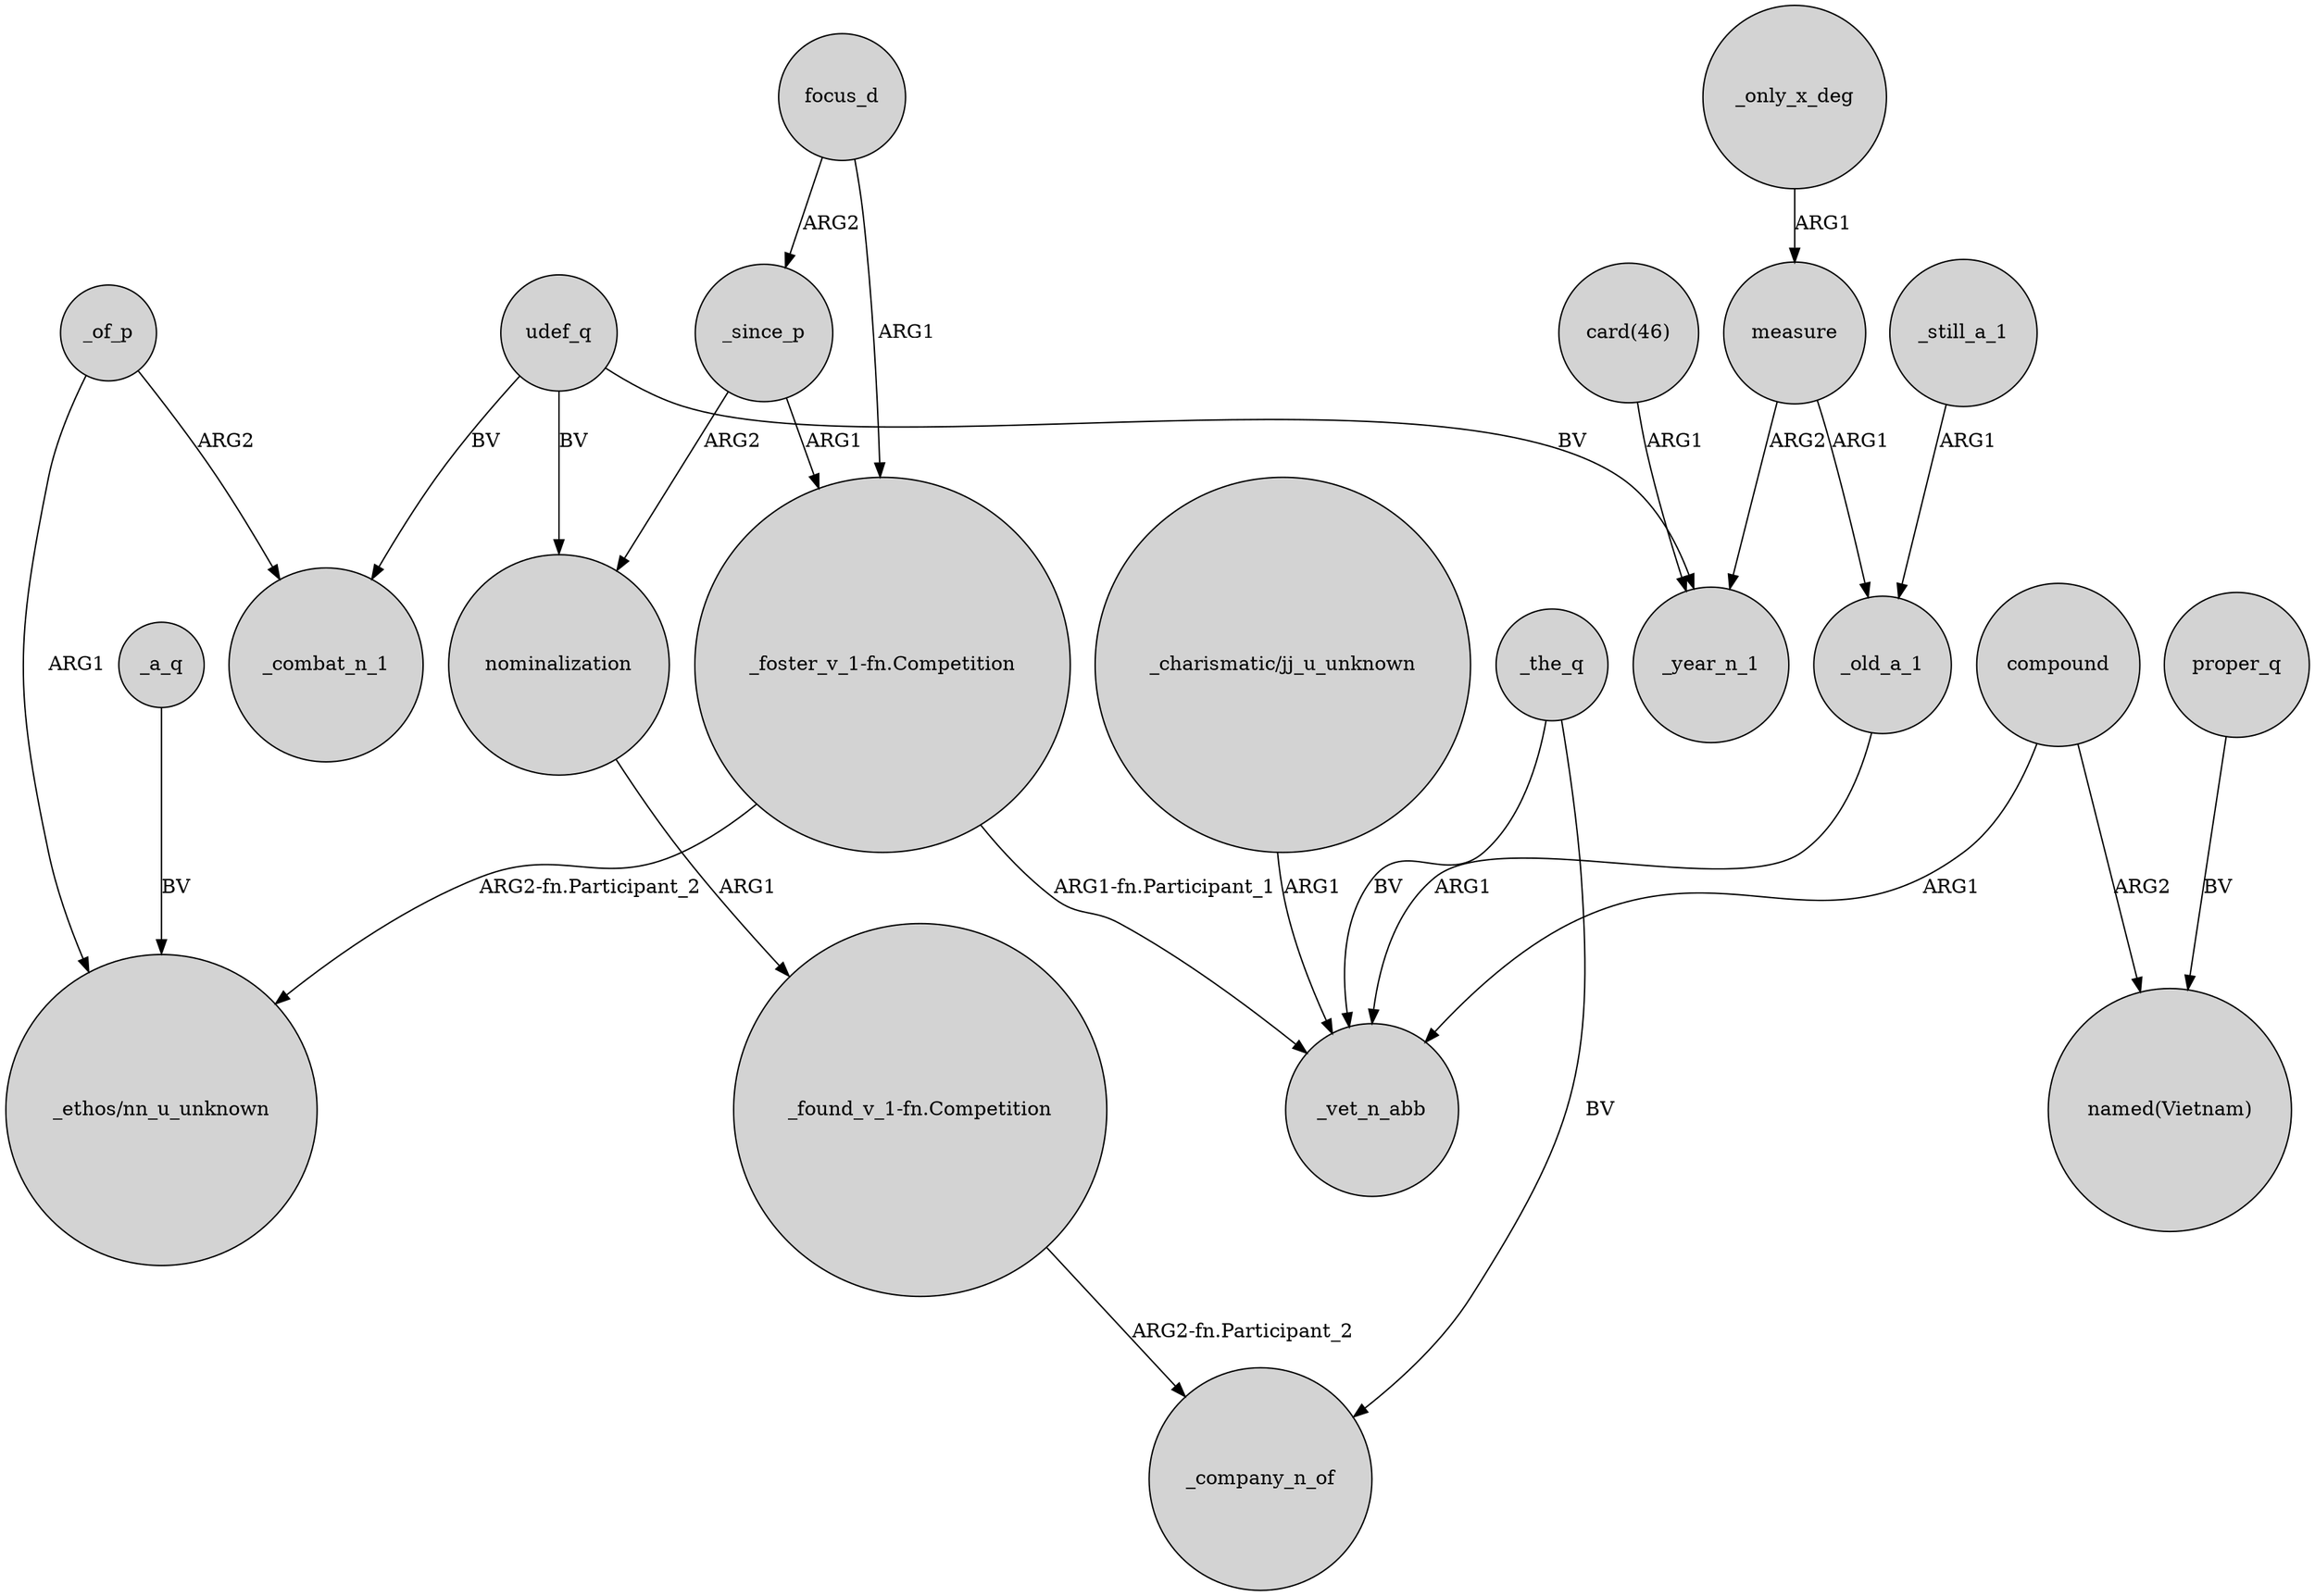 digraph {
	node [shape=circle style=filled]
	_a_q -> "_ethos/nn_u_unknown" [label=BV]
	focus_d -> _since_p [label=ARG2]
	proper_q -> "named(Vietnam)" [label=BV]
	_only_x_deg -> measure [label=ARG1]
	"_charismatic/jj_u_unknown" -> _vet_n_abb [label=ARG1]
	_since_p -> nominalization [label=ARG2]
	"_foster_v_1-fn.Competition" -> "_ethos/nn_u_unknown" [label="ARG2-fn.Participant_2"]
	udef_q -> nominalization [label=BV]
	measure -> _old_a_1 [label=ARG1]
	nominalization -> "_found_v_1-fn.Competition" [label=ARG1]
	_since_p -> "_foster_v_1-fn.Competition" [label=ARG1]
	"card(46)" -> _year_n_1 [label=ARG1]
	measure -> _year_n_1 [label=ARG2]
	"_found_v_1-fn.Competition" -> _company_n_of [label="ARG2-fn.Participant_2"]
	_of_p -> "_ethos/nn_u_unknown" [label=ARG1]
	_old_a_1 -> _vet_n_abb [label=ARG1]
	_the_q -> _vet_n_abb [label=BV]
	focus_d -> "_foster_v_1-fn.Competition" [label=ARG1]
	_of_p -> _combat_n_1 [label=ARG2]
	compound -> _vet_n_abb [label=ARG1]
	udef_q -> _combat_n_1 [label=BV]
	udef_q -> _year_n_1 [label=BV]
	_still_a_1 -> _old_a_1 [label=ARG1]
	_the_q -> _company_n_of [label=BV]
	compound -> "named(Vietnam)" [label=ARG2]
	"_foster_v_1-fn.Competition" -> _vet_n_abb [label="ARG1-fn.Participant_1"]
}
